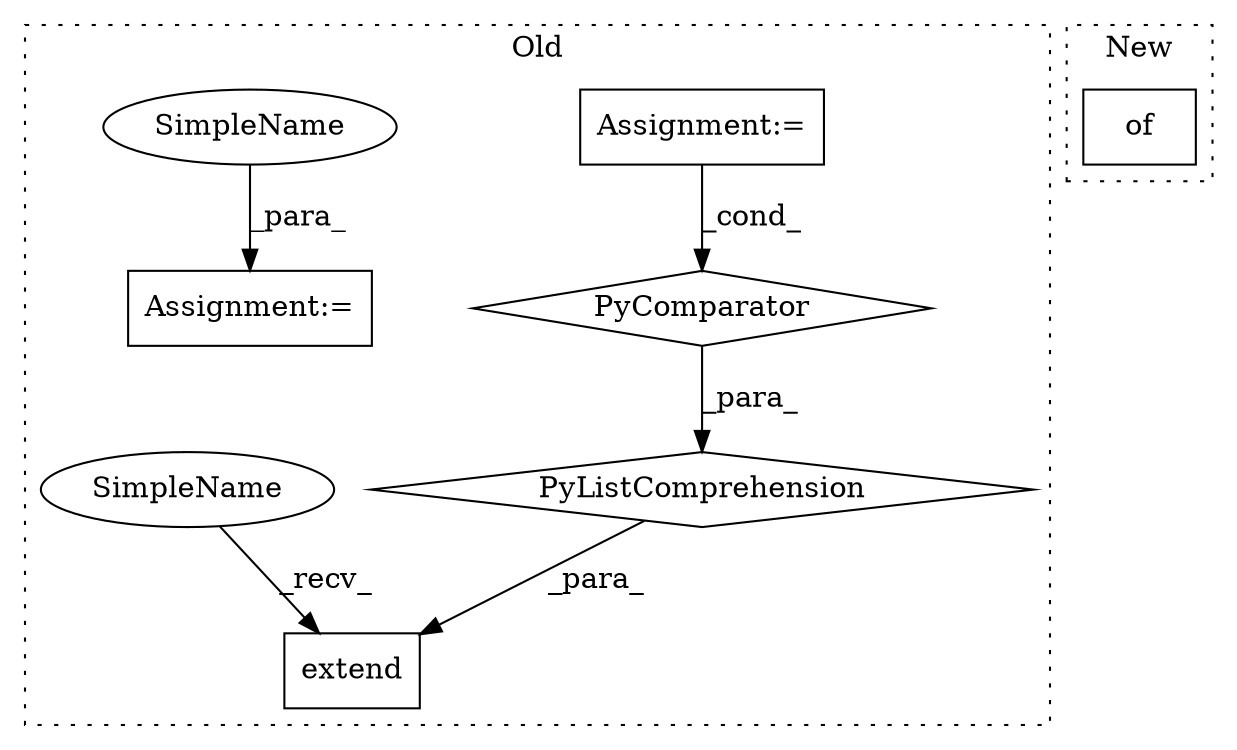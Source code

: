 digraph G {
subgraph cluster0 {
1 [label="extend" a="32" s="3544,3695" l="22,-5" shape="box"];
3 [label="Assignment:=" a="7" s="5347" l="1" shape="box"];
4 [label="PyListComprehension" a="109" s="3566" l="129" shape="diamond"];
5 [label="PyComparator" a="113" s="3639" l="48" shape="diamond"];
6 [label="Assignment:=" a="7" s="3639" l="48" shape="box"];
7 [label="SimpleName" a="42" s="5348" l="4" shape="ellipse"];
8 [label="SimpleName" a="42" s="3539" l="4" shape="ellipse"];
label = "Old";
style="dotted";
}
subgraph cluster1 {
2 [label="of" a="32" s="3027" l="4" shape="box"];
label = "New";
style="dotted";
}
4 -> 1 [label="_para_"];
5 -> 4 [label="_para_"];
6 -> 5 [label="_cond_"];
7 -> 3 [label="_para_"];
8 -> 1 [label="_recv_"];
}